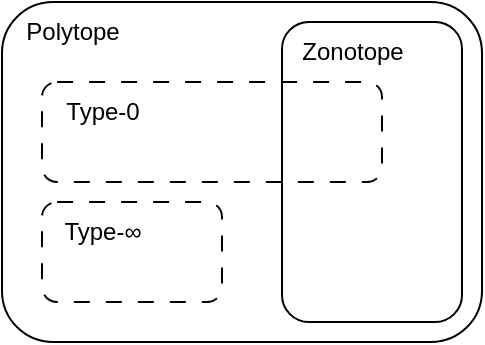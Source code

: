 <mxfile version="28.2.1">
  <diagram name="Page-1" id="_xARcpkpgz4A-vLfxnZ6">
    <mxGraphModel dx="1175" dy="659" grid="1" gridSize="10" guides="1" tooltips="1" connect="1" arrows="1" fold="1" page="1" pageScale="1" pageWidth="827" pageHeight="1169" math="0" shadow="0">
      <root>
        <mxCell id="0" />
        <mxCell id="1" parent="0" />
        <mxCell id="Ps6-nFHQN6LXRxoJmPA9-1" value="" style="rounded=1;whiteSpace=wrap;html=1;align=left;fillColor=none;" vertex="1" parent="1">
          <mxGeometry x="70" y="110" width="240" height="170" as="geometry" />
        </mxCell>
        <mxCell id="Ps6-nFHQN6LXRxoJmPA9-3" value="" style="rounded=1;whiteSpace=wrap;html=1;align=left;fillColor=none;" vertex="1" parent="1">
          <mxGeometry x="210" y="120" width="90" height="150" as="geometry" />
        </mxCell>
        <mxCell id="Ps6-nFHQN6LXRxoJmPA9-4" value="Polytope" style="text;html=1;align=center;verticalAlign=middle;resizable=0;points=[];autosize=1;strokeColor=none;fillColor=none;" vertex="1" parent="1">
          <mxGeometry x="70" y="110" width="70" height="30" as="geometry" />
        </mxCell>
        <mxCell id="Ps6-nFHQN6LXRxoJmPA9-5" value="Zonotope" style="text;html=1;align=center;verticalAlign=middle;resizable=0;points=[];autosize=1;strokeColor=none;fillColor=none;" vertex="1" parent="1">
          <mxGeometry x="210" y="120" width="70" height="30" as="geometry" />
        </mxCell>
        <mxCell id="Ps6-nFHQN6LXRxoJmPA9-6" value="" style="rounded=1;whiteSpace=wrap;html=1;align=left;fillColor=none;dashed=1;dashPattern=8 8;strokeColor=light-dark(#000000,#EA6B66);" vertex="1" parent="1">
          <mxGeometry x="90" y="150" width="170" height="50" as="geometry" />
        </mxCell>
        <mxCell id="Ps6-nFHQN6LXRxoJmPA9-8" value="Type-0" style="text;html=1;align=center;verticalAlign=middle;resizable=0;points=[];autosize=1;strokeColor=none;fillColor=none;" vertex="1" parent="1">
          <mxGeometry x="90" y="150" width="60" height="30" as="geometry" />
        </mxCell>
        <mxCell id="Ps6-nFHQN6LXRxoJmPA9-9" value="" style="rounded=1;whiteSpace=wrap;html=1;align=left;fillColor=none;dashed=1;dashPattern=8 8;strokeColor=light-dark(#000000,#EA6B66);" vertex="1" parent="1">
          <mxGeometry x="90" y="210" width="90" height="50" as="geometry" />
        </mxCell>
        <mxCell id="Ps6-nFHQN6LXRxoJmPA9-10" value="Type-∞" style="text;html=1;align=center;verticalAlign=middle;resizable=0;points=[];autosize=1;strokeColor=none;fillColor=none;" vertex="1" parent="1">
          <mxGeometry x="90" y="210" width="60" height="30" as="geometry" />
        </mxCell>
      </root>
    </mxGraphModel>
  </diagram>
</mxfile>
